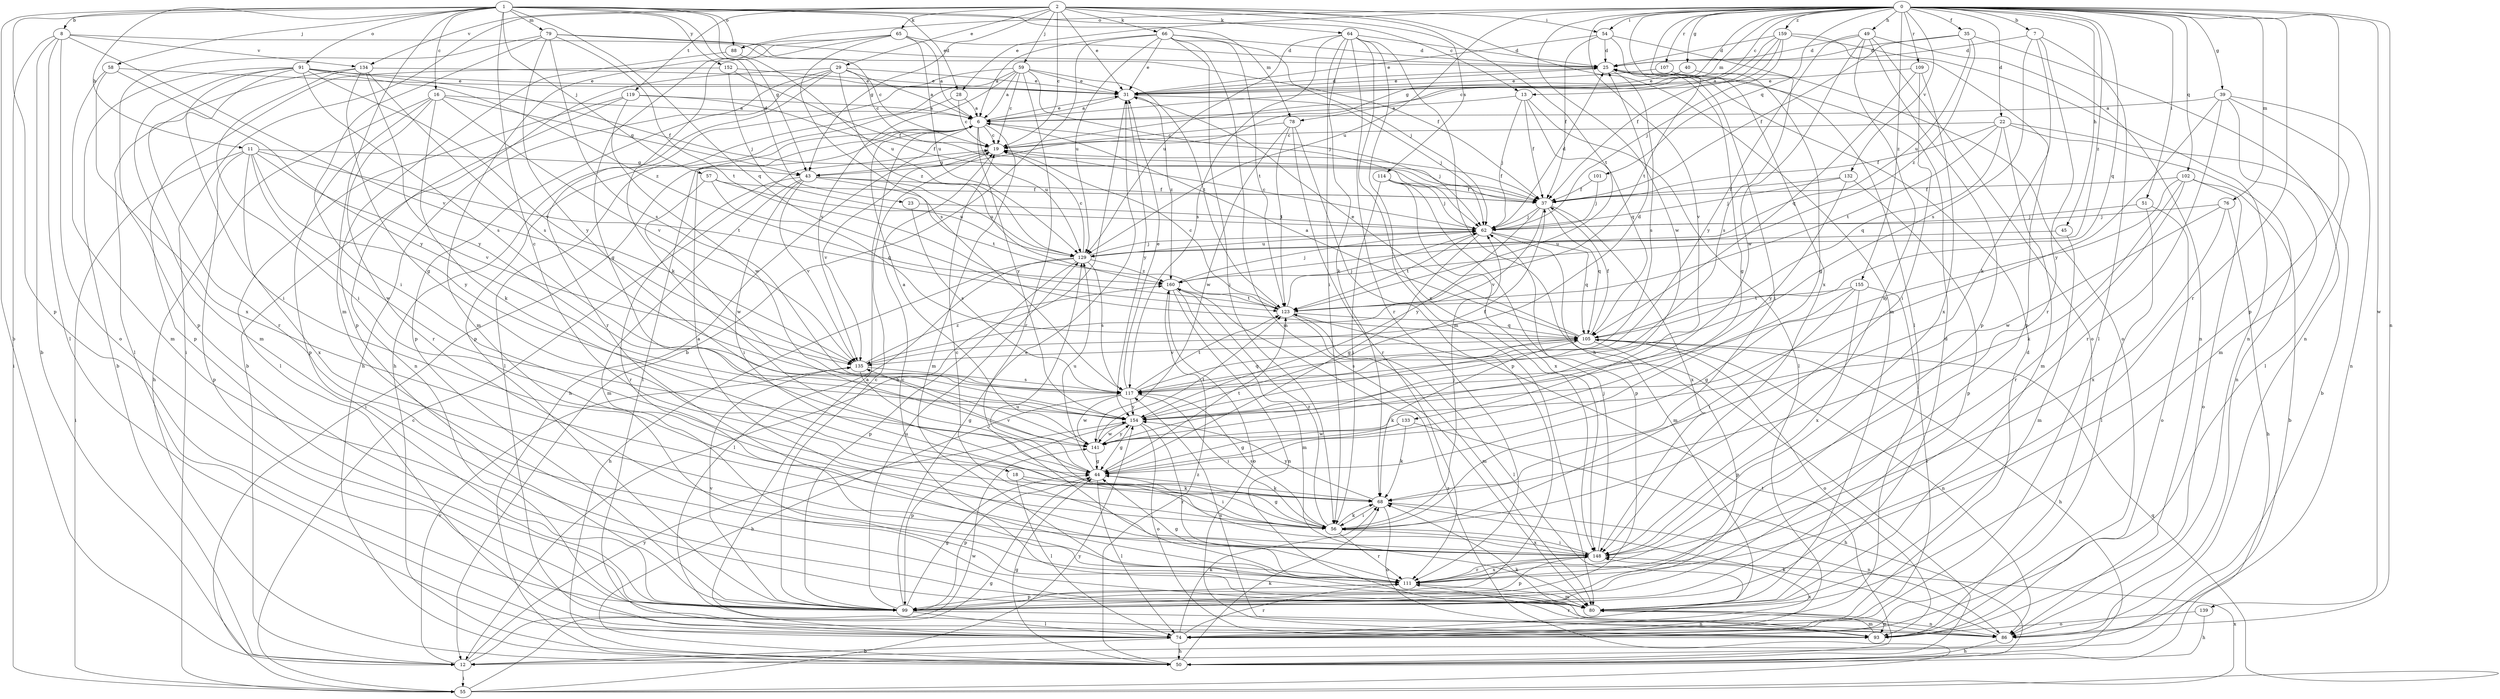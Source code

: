 strict digraph  {
0;
1;
2;
6;
7;
8;
11;
12;
13;
16;
18;
19;
22;
23;
25;
28;
29;
31;
35;
37;
39;
40;
43;
44;
45;
49;
50;
51;
54;
55;
56;
57;
58;
59;
62;
64;
65;
66;
68;
74;
76;
78;
79;
80;
86;
88;
91;
93;
99;
101;
102;
105;
107;
109;
111;
114;
117;
119;
123;
129;
132;
133;
134;
135;
139;
141;
148;
152;
154;
155;
159;
160;
0 -> 7  [label=b];
0 -> 13  [label=c];
0 -> 22  [label=d];
0 -> 28  [label=e];
0 -> 35  [label=f];
0 -> 39  [label=g];
0 -> 40  [label=g];
0 -> 43  [label=g];
0 -> 45  [label=h];
0 -> 49  [label=h];
0 -> 51  [label=i];
0 -> 54  [label=i];
0 -> 74  [label=l];
0 -> 76  [label=m];
0 -> 78  [label=m];
0 -> 86  [label=n];
0 -> 88  [label=o];
0 -> 99  [label=p];
0 -> 101  [label=q];
0 -> 102  [label=q];
0 -> 105  [label=q];
0 -> 107  [label=r];
0 -> 109  [label=r];
0 -> 111  [label=r];
0 -> 129  [label=u];
0 -> 132  [label=v];
0 -> 133  [label=v];
0 -> 139  [label=w];
0 -> 141  [label=w];
0 -> 148  [label=x];
0 -> 155  [label=z];
0 -> 159  [label=z];
0 -> 160  [label=z];
1 -> 8  [label=b];
1 -> 11  [label=b];
1 -> 12  [label=b];
1 -> 13  [label=c];
1 -> 16  [label=c];
1 -> 18  [label=c];
1 -> 23  [label=d];
1 -> 28  [label=e];
1 -> 43  [label=g];
1 -> 57  [label=j];
1 -> 58  [label=j];
1 -> 78  [label=m];
1 -> 79  [label=m];
1 -> 80  [label=m];
1 -> 88  [label=o];
1 -> 91  [label=o];
1 -> 99  [label=p];
1 -> 105  [label=q];
1 -> 152  [label=y];
2 -> 19  [label=c];
2 -> 29  [label=e];
2 -> 31  [label=e];
2 -> 43  [label=g];
2 -> 54  [label=i];
2 -> 55  [label=i];
2 -> 59  [label=j];
2 -> 64  [label=k];
2 -> 65  [label=k];
2 -> 66  [label=k];
2 -> 80  [label=m];
2 -> 114  [label=s];
2 -> 119  [label=t];
2 -> 123  [label=t];
2 -> 134  [label=v];
6 -> 19  [label=c];
6 -> 31  [label=e];
6 -> 50  [label=h];
6 -> 55  [label=i];
6 -> 62  [label=j];
6 -> 74  [label=l];
6 -> 80  [label=m];
6 -> 129  [label=u];
6 -> 154  [label=y];
7 -> 25  [label=d];
7 -> 68  [label=k];
7 -> 74  [label=l];
7 -> 111  [label=r];
7 -> 117  [label=s];
8 -> 12  [label=b];
8 -> 19  [label=c];
8 -> 55  [label=i];
8 -> 74  [label=l];
8 -> 93  [label=o];
8 -> 134  [label=v];
8 -> 135  [label=v];
11 -> 43  [label=g];
11 -> 55  [label=i];
11 -> 99  [label=p];
11 -> 123  [label=t];
11 -> 135  [label=v];
11 -> 141  [label=w];
11 -> 148  [label=x];
11 -> 154  [label=y];
12 -> 55  [label=i];
12 -> 135  [label=v];
12 -> 141  [label=w];
12 -> 154  [label=y];
13 -> 6  [label=a];
13 -> 37  [label=f];
13 -> 62  [label=j];
13 -> 74  [label=l];
13 -> 105  [label=q];
16 -> 6  [label=a];
16 -> 43  [label=g];
16 -> 50  [label=h];
16 -> 68  [label=k];
16 -> 99  [label=p];
16 -> 111  [label=r];
16 -> 135  [label=v];
18 -> 56  [label=i];
18 -> 68  [label=k];
18 -> 74  [label=l];
19 -> 37  [label=f];
19 -> 43  [label=g];
19 -> 135  [label=v];
22 -> 12  [label=b];
22 -> 19  [label=c];
22 -> 37  [label=f];
22 -> 80  [label=m];
22 -> 86  [label=n];
22 -> 105  [label=q];
22 -> 123  [label=t];
23 -> 62  [label=j];
23 -> 117  [label=s];
25 -> 31  [label=e];
25 -> 44  [label=g];
25 -> 56  [label=i];
25 -> 117  [label=s];
28 -> 6  [label=a];
28 -> 19  [label=c];
28 -> 74  [label=l];
29 -> 6  [label=a];
29 -> 12  [label=b];
29 -> 19  [label=c];
29 -> 31  [label=e];
29 -> 50  [label=h];
29 -> 99  [label=p];
29 -> 111  [label=r];
29 -> 160  [label=z];
31 -> 6  [label=a];
31 -> 12  [label=b];
31 -> 25  [label=d];
31 -> 62  [label=j];
31 -> 154  [label=y];
31 -> 160  [label=z];
35 -> 25  [label=d];
35 -> 37  [label=f];
35 -> 86  [label=n];
35 -> 129  [label=u];
35 -> 160  [label=z];
37 -> 62  [label=j];
37 -> 105  [label=q];
37 -> 135  [label=v];
37 -> 148  [label=x];
37 -> 154  [label=y];
39 -> 6  [label=a];
39 -> 74  [label=l];
39 -> 80  [label=m];
39 -> 86  [label=n];
39 -> 111  [label=r];
39 -> 154  [label=y];
40 -> 31  [label=e];
40 -> 117  [label=s];
43 -> 37  [label=f];
43 -> 56  [label=i];
43 -> 80  [label=m];
43 -> 111  [label=r];
43 -> 123  [label=t];
43 -> 129  [label=u];
43 -> 135  [label=v];
44 -> 68  [label=k];
44 -> 74  [label=l];
44 -> 99  [label=p];
44 -> 123  [label=t];
44 -> 129  [label=u];
44 -> 135  [label=v];
45 -> 80  [label=m];
45 -> 129  [label=u];
49 -> 25  [label=d];
49 -> 86  [label=n];
49 -> 93  [label=o];
49 -> 99  [label=p];
49 -> 141  [label=w];
49 -> 148  [label=x];
49 -> 154  [label=y];
50 -> 44  [label=g];
50 -> 68  [label=k];
50 -> 123  [label=t];
50 -> 160  [label=z];
51 -> 62  [label=j];
51 -> 74  [label=l];
51 -> 93  [label=o];
54 -> 25  [label=d];
54 -> 31  [label=e];
54 -> 37  [label=f];
54 -> 93  [label=o];
54 -> 123  [label=t];
55 -> 19  [label=c];
55 -> 44  [label=g];
55 -> 105  [label=q];
55 -> 148  [label=x];
55 -> 154  [label=y];
55 -> 160  [label=z];
56 -> 44  [label=g];
56 -> 62  [label=j];
56 -> 68  [label=k];
56 -> 111  [label=r];
56 -> 117  [label=s];
56 -> 148  [label=x];
56 -> 160  [label=z];
57 -> 37  [label=f];
57 -> 105  [label=q];
57 -> 129  [label=u];
57 -> 141  [label=w];
58 -> 31  [label=e];
58 -> 80  [label=m];
58 -> 148  [label=x];
58 -> 154  [label=y];
59 -> 6  [label=a];
59 -> 19  [label=c];
59 -> 31  [label=e];
59 -> 50  [label=h];
59 -> 62  [label=j];
59 -> 99  [label=p];
59 -> 111  [label=r];
59 -> 123  [label=t];
59 -> 135  [label=v];
62 -> 19  [label=c];
62 -> 25  [label=d];
62 -> 44  [label=g];
62 -> 80  [label=m];
62 -> 105  [label=q];
62 -> 123  [label=t];
62 -> 129  [label=u];
64 -> 25  [label=d];
64 -> 50  [label=h];
64 -> 56  [label=i];
64 -> 68  [label=k];
64 -> 80  [label=m];
64 -> 111  [label=r];
64 -> 117  [label=s];
64 -> 129  [label=u];
64 -> 148  [label=x];
65 -> 6  [label=a];
65 -> 25  [label=d];
65 -> 44  [label=g];
65 -> 68  [label=k];
65 -> 80  [label=m];
65 -> 117  [label=s];
65 -> 129  [label=u];
66 -> 6  [label=a];
66 -> 12  [label=b];
66 -> 25  [label=d];
66 -> 31  [label=e];
66 -> 56  [label=i];
66 -> 62  [label=j];
66 -> 80  [label=m];
66 -> 123  [label=t];
66 -> 129  [label=u];
68 -> 56  [label=i];
68 -> 86  [label=n];
68 -> 93  [label=o];
68 -> 154  [label=y];
74 -> 12  [label=b];
74 -> 25  [label=d];
74 -> 50  [label=h];
74 -> 68  [label=k];
74 -> 111  [label=r];
74 -> 148  [label=x];
76 -> 50  [label=h];
76 -> 62  [label=j];
76 -> 141  [label=w];
76 -> 148  [label=x];
78 -> 19  [label=c];
78 -> 99  [label=p];
78 -> 111  [label=r];
78 -> 123  [label=t];
78 -> 141  [label=w];
79 -> 25  [label=d];
79 -> 37  [label=f];
79 -> 56  [label=i];
79 -> 99  [label=p];
79 -> 117  [label=s];
79 -> 123  [label=t];
79 -> 154  [label=y];
80 -> 19  [label=c];
80 -> 25  [label=d];
80 -> 86  [label=n];
80 -> 93  [label=o];
86 -> 50  [label=h];
86 -> 68  [label=k];
86 -> 117  [label=s];
88 -> 99  [label=p];
88 -> 129  [label=u];
91 -> 12  [label=b];
91 -> 31  [label=e];
91 -> 37  [label=f];
91 -> 56  [label=i];
91 -> 80  [label=m];
91 -> 111  [label=r];
91 -> 117  [label=s];
91 -> 135  [label=v];
91 -> 160  [label=z];
93 -> 6  [label=a];
93 -> 68  [label=k];
93 -> 80  [label=m];
93 -> 111  [label=r];
99 -> 19  [label=c];
99 -> 31  [label=e];
99 -> 44  [label=g];
99 -> 74  [label=l];
99 -> 86  [label=n];
99 -> 129  [label=u];
99 -> 135  [label=v];
101 -> 37  [label=f];
101 -> 62  [label=j];
102 -> 12  [label=b];
102 -> 37  [label=f];
102 -> 68  [label=k];
102 -> 93  [label=o];
102 -> 111  [label=r];
102 -> 154  [label=y];
105 -> 6  [label=a];
105 -> 31  [label=e];
105 -> 37  [label=f];
105 -> 50  [label=h];
105 -> 68  [label=k];
105 -> 86  [label=n];
105 -> 93  [label=o];
105 -> 99  [label=p];
105 -> 117  [label=s];
105 -> 135  [label=v];
107 -> 31  [label=e];
107 -> 44  [label=g];
109 -> 31  [label=e];
109 -> 56  [label=i];
109 -> 105  [label=q];
109 -> 148  [label=x];
111 -> 44  [label=g];
111 -> 80  [label=m];
111 -> 99  [label=p];
111 -> 148  [label=x];
114 -> 37  [label=f];
114 -> 56  [label=i];
114 -> 62  [label=j];
114 -> 99  [label=p];
114 -> 148  [label=x];
117 -> 31  [label=e];
117 -> 50  [label=h];
117 -> 56  [label=i];
117 -> 105  [label=q];
117 -> 123  [label=t];
117 -> 141  [label=w];
117 -> 154  [label=y];
119 -> 6  [label=a];
119 -> 37  [label=f];
119 -> 74  [label=l];
119 -> 86  [label=n];
119 -> 141  [label=w];
123 -> 19  [label=c];
123 -> 62  [label=j];
123 -> 74  [label=l];
123 -> 80  [label=m];
123 -> 105  [label=q];
129 -> 19  [label=c];
129 -> 50  [label=h];
129 -> 62  [label=j];
129 -> 74  [label=l];
129 -> 99  [label=p];
129 -> 117  [label=s];
129 -> 160  [label=z];
132 -> 37  [label=f];
132 -> 62  [label=j];
132 -> 99  [label=p];
132 -> 154  [label=y];
133 -> 44  [label=g];
133 -> 50  [label=h];
133 -> 68  [label=k];
133 -> 141  [label=w];
134 -> 31  [label=e];
134 -> 44  [label=g];
134 -> 56  [label=i];
134 -> 74  [label=l];
134 -> 117  [label=s];
134 -> 154  [label=y];
135 -> 25  [label=d];
135 -> 44  [label=g];
135 -> 117  [label=s];
135 -> 160  [label=z];
139 -> 50  [label=h];
139 -> 93  [label=o];
141 -> 6  [label=a];
141 -> 44  [label=g];
141 -> 123  [label=t];
141 -> 154  [label=y];
148 -> 6  [label=a];
148 -> 19  [label=c];
148 -> 56  [label=i];
148 -> 62  [label=j];
148 -> 99  [label=p];
148 -> 111  [label=r];
148 -> 129  [label=u];
152 -> 31  [label=e];
152 -> 37  [label=f];
152 -> 62  [label=j];
152 -> 99  [label=p];
154 -> 37  [label=f];
154 -> 44  [label=g];
154 -> 93  [label=o];
154 -> 99  [label=p];
154 -> 111  [label=r];
154 -> 141  [label=w];
155 -> 44  [label=g];
155 -> 56  [label=i];
155 -> 74  [label=l];
155 -> 123  [label=t];
155 -> 148  [label=x];
159 -> 6  [label=a];
159 -> 19  [label=c];
159 -> 25  [label=d];
159 -> 37  [label=f];
159 -> 62  [label=j];
159 -> 86  [label=n];
159 -> 99  [label=p];
160 -> 62  [label=j];
160 -> 80  [label=m];
160 -> 86  [label=n];
160 -> 93  [label=o];
160 -> 123  [label=t];
}
